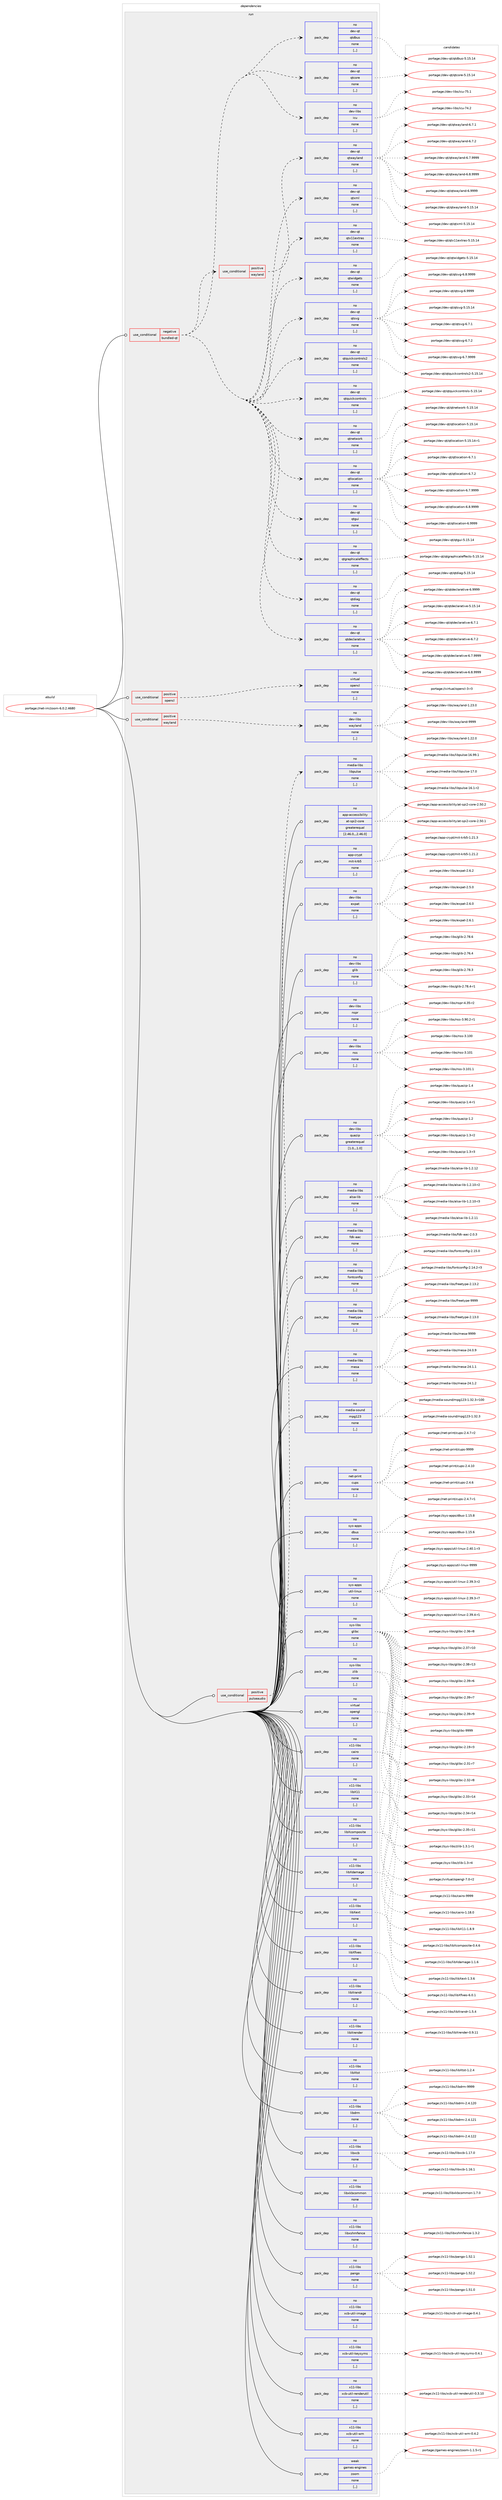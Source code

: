 digraph prolog {

# *************
# Graph options
# *************

newrank=true;
concentrate=true;
compound=true;
graph [rankdir=LR,fontname=Helvetica,fontsize=10,ranksep=1.5];#, ranksep=2.5, nodesep=0.2];
edge  [arrowhead=vee];
node  [fontname=Helvetica,fontsize=10];

# **********
# The ebuild
# **********

subgraph cluster_leftcol {
color=gray;
rank=same;
label=<<i>ebuild</i>>;
id [label="portage://net-im/zoom-6.0.2.4680", color=red, width=4, href="../net-im/zoom-6.0.2.4680.svg"];
}

# ****************
# The dependencies
# ****************

subgraph cluster_midcol {
color=gray;
label=<<i>dependencies</i>>;
subgraph cluster_compile {
fillcolor="#eeeeee";
style=filled;
label=<<i>compile</i>>;
}
subgraph cluster_compileandrun {
fillcolor="#eeeeee";
style=filled;
label=<<i>compile and run</i>>;
}
subgraph cluster_run {
fillcolor="#eeeeee";
style=filled;
label=<<i>run</i>>;
subgraph cond89839 {
dependency346296 [label=<<TABLE BORDER="0" CELLBORDER="1" CELLSPACING="0" CELLPADDING="4"><TR><TD ROWSPAN="3" CELLPADDING="10">use_conditional</TD></TR><TR><TD>negative</TD></TR><TR><TD>bundled-qt</TD></TR></TABLE>>, shape=none, color=red];
subgraph pack253896 {
dependency346297 [label=<<TABLE BORDER="0" CELLBORDER="1" CELLSPACING="0" CELLPADDING="4" WIDTH="220"><TR><TD ROWSPAN="6" CELLPADDING="30">pack_dep</TD></TR><TR><TD WIDTH="110">no</TD></TR><TR><TD>dev-libs</TD></TR><TR><TD>icu</TD></TR><TR><TD>none</TD></TR><TR><TD>[,,]</TD></TR></TABLE>>, shape=none, color=blue];
}
dependency346296:e -> dependency346297:w [weight=20,style="dashed",arrowhead="vee"];
subgraph pack253897 {
dependency346298 [label=<<TABLE BORDER="0" CELLBORDER="1" CELLSPACING="0" CELLPADDING="4" WIDTH="220"><TR><TD ROWSPAN="6" CELLPADDING="30">pack_dep</TD></TR><TR><TD WIDTH="110">no</TD></TR><TR><TD>dev-qt</TD></TR><TR><TD>qtcore</TD></TR><TR><TD>none</TD></TR><TR><TD>[,,]</TD></TR></TABLE>>, shape=none, color=blue];
}
dependency346296:e -> dependency346298:w [weight=20,style="dashed",arrowhead="vee"];
subgraph pack253898 {
dependency346299 [label=<<TABLE BORDER="0" CELLBORDER="1" CELLSPACING="0" CELLPADDING="4" WIDTH="220"><TR><TD ROWSPAN="6" CELLPADDING="30">pack_dep</TD></TR><TR><TD WIDTH="110">no</TD></TR><TR><TD>dev-qt</TD></TR><TR><TD>qtdbus</TD></TR><TR><TD>none</TD></TR><TR><TD>[,,]</TD></TR></TABLE>>, shape=none, color=blue];
}
dependency346296:e -> dependency346299:w [weight=20,style="dashed",arrowhead="vee"];
subgraph pack253899 {
dependency346300 [label=<<TABLE BORDER="0" CELLBORDER="1" CELLSPACING="0" CELLPADDING="4" WIDTH="220"><TR><TD ROWSPAN="6" CELLPADDING="30">pack_dep</TD></TR><TR><TD WIDTH="110">no</TD></TR><TR><TD>dev-qt</TD></TR><TR><TD>qtdeclarative</TD></TR><TR><TD>none</TD></TR><TR><TD>[,,]</TD></TR></TABLE>>, shape=none, color=blue];
}
dependency346296:e -> dependency346300:w [weight=20,style="dashed",arrowhead="vee"];
subgraph pack253900 {
dependency346301 [label=<<TABLE BORDER="0" CELLBORDER="1" CELLSPACING="0" CELLPADDING="4" WIDTH="220"><TR><TD ROWSPAN="6" CELLPADDING="30">pack_dep</TD></TR><TR><TD WIDTH="110">no</TD></TR><TR><TD>dev-qt</TD></TR><TR><TD>qtdiag</TD></TR><TR><TD>none</TD></TR><TR><TD>[,,]</TD></TR></TABLE>>, shape=none, color=blue];
}
dependency346296:e -> dependency346301:w [weight=20,style="dashed",arrowhead="vee"];
subgraph pack253901 {
dependency346302 [label=<<TABLE BORDER="0" CELLBORDER="1" CELLSPACING="0" CELLPADDING="4" WIDTH="220"><TR><TD ROWSPAN="6" CELLPADDING="30">pack_dep</TD></TR><TR><TD WIDTH="110">no</TD></TR><TR><TD>dev-qt</TD></TR><TR><TD>qtgraphicaleffects</TD></TR><TR><TD>none</TD></TR><TR><TD>[,,]</TD></TR></TABLE>>, shape=none, color=blue];
}
dependency346296:e -> dependency346302:w [weight=20,style="dashed",arrowhead="vee"];
subgraph pack253902 {
dependency346303 [label=<<TABLE BORDER="0" CELLBORDER="1" CELLSPACING="0" CELLPADDING="4" WIDTH="220"><TR><TD ROWSPAN="6" CELLPADDING="30">pack_dep</TD></TR><TR><TD WIDTH="110">no</TD></TR><TR><TD>dev-qt</TD></TR><TR><TD>qtgui</TD></TR><TR><TD>none</TD></TR><TR><TD>[,,]</TD></TR></TABLE>>, shape=none, color=blue];
}
dependency346296:e -> dependency346303:w [weight=20,style="dashed",arrowhead="vee"];
subgraph pack253903 {
dependency346304 [label=<<TABLE BORDER="0" CELLBORDER="1" CELLSPACING="0" CELLPADDING="4" WIDTH="220"><TR><TD ROWSPAN="6" CELLPADDING="30">pack_dep</TD></TR><TR><TD WIDTH="110">no</TD></TR><TR><TD>dev-qt</TD></TR><TR><TD>qtlocation</TD></TR><TR><TD>none</TD></TR><TR><TD>[,,]</TD></TR></TABLE>>, shape=none, color=blue];
}
dependency346296:e -> dependency346304:w [weight=20,style="dashed",arrowhead="vee"];
subgraph pack253904 {
dependency346305 [label=<<TABLE BORDER="0" CELLBORDER="1" CELLSPACING="0" CELLPADDING="4" WIDTH="220"><TR><TD ROWSPAN="6" CELLPADDING="30">pack_dep</TD></TR><TR><TD WIDTH="110">no</TD></TR><TR><TD>dev-qt</TD></TR><TR><TD>qtnetwork</TD></TR><TR><TD>none</TD></TR><TR><TD>[,,]</TD></TR></TABLE>>, shape=none, color=blue];
}
dependency346296:e -> dependency346305:w [weight=20,style="dashed",arrowhead="vee"];
subgraph pack253905 {
dependency346306 [label=<<TABLE BORDER="0" CELLBORDER="1" CELLSPACING="0" CELLPADDING="4" WIDTH="220"><TR><TD ROWSPAN="6" CELLPADDING="30">pack_dep</TD></TR><TR><TD WIDTH="110">no</TD></TR><TR><TD>dev-qt</TD></TR><TR><TD>qtquickcontrols</TD></TR><TR><TD>none</TD></TR><TR><TD>[,,]</TD></TR></TABLE>>, shape=none, color=blue];
}
dependency346296:e -> dependency346306:w [weight=20,style="dashed",arrowhead="vee"];
subgraph pack253906 {
dependency346307 [label=<<TABLE BORDER="0" CELLBORDER="1" CELLSPACING="0" CELLPADDING="4" WIDTH="220"><TR><TD ROWSPAN="6" CELLPADDING="30">pack_dep</TD></TR><TR><TD WIDTH="110">no</TD></TR><TR><TD>dev-qt</TD></TR><TR><TD>qtquickcontrols2</TD></TR><TR><TD>none</TD></TR><TR><TD>[,,]</TD></TR></TABLE>>, shape=none, color=blue];
}
dependency346296:e -> dependency346307:w [weight=20,style="dashed",arrowhead="vee"];
subgraph pack253907 {
dependency346308 [label=<<TABLE BORDER="0" CELLBORDER="1" CELLSPACING="0" CELLPADDING="4" WIDTH="220"><TR><TD ROWSPAN="6" CELLPADDING="30">pack_dep</TD></TR><TR><TD WIDTH="110">no</TD></TR><TR><TD>dev-qt</TD></TR><TR><TD>qtsvg</TD></TR><TR><TD>none</TD></TR><TR><TD>[,,]</TD></TR></TABLE>>, shape=none, color=blue];
}
dependency346296:e -> dependency346308:w [weight=20,style="dashed",arrowhead="vee"];
subgraph pack253908 {
dependency346309 [label=<<TABLE BORDER="0" CELLBORDER="1" CELLSPACING="0" CELLPADDING="4" WIDTH="220"><TR><TD ROWSPAN="6" CELLPADDING="30">pack_dep</TD></TR><TR><TD WIDTH="110">no</TD></TR><TR><TD>dev-qt</TD></TR><TR><TD>qtwidgets</TD></TR><TR><TD>none</TD></TR><TR><TD>[,,]</TD></TR></TABLE>>, shape=none, color=blue];
}
dependency346296:e -> dependency346309:w [weight=20,style="dashed",arrowhead="vee"];
subgraph pack253909 {
dependency346310 [label=<<TABLE BORDER="0" CELLBORDER="1" CELLSPACING="0" CELLPADDING="4" WIDTH="220"><TR><TD ROWSPAN="6" CELLPADDING="30">pack_dep</TD></TR><TR><TD WIDTH="110">no</TD></TR><TR><TD>dev-qt</TD></TR><TR><TD>qtx11extras</TD></TR><TR><TD>none</TD></TR><TR><TD>[,,]</TD></TR></TABLE>>, shape=none, color=blue];
}
dependency346296:e -> dependency346310:w [weight=20,style="dashed",arrowhead="vee"];
subgraph pack253910 {
dependency346311 [label=<<TABLE BORDER="0" CELLBORDER="1" CELLSPACING="0" CELLPADDING="4" WIDTH="220"><TR><TD ROWSPAN="6" CELLPADDING="30">pack_dep</TD></TR><TR><TD WIDTH="110">no</TD></TR><TR><TD>dev-qt</TD></TR><TR><TD>qtxml</TD></TR><TR><TD>none</TD></TR><TR><TD>[,,]</TD></TR></TABLE>>, shape=none, color=blue];
}
dependency346296:e -> dependency346311:w [weight=20,style="dashed",arrowhead="vee"];
subgraph cond89840 {
dependency346312 [label=<<TABLE BORDER="0" CELLBORDER="1" CELLSPACING="0" CELLPADDING="4"><TR><TD ROWSPAN="3" CELLPADDING="10">use_conditional</TD></TR><TR><TD>positive</TD></TR><TR><TD>wayland</TD></TR></TABLE>>, shape=none, color=red];
subgraph pack253911 {
dependency346313 [label=<<TABLE BORDER="0" CELLBORDER="1" CELLSPACING="0" CELLPADDING="4" WIDTH="220"><TR><TD ROWSPAN="6" CELLPADDING="30">pack_dep</TD></TR><TR><TD WIDTH="110">no</TD></TR><TR><TD>dev-qt</TD></TR><TR><TD>qtwayland</TD></TR><TR><TD>none</TD></TR><TR><TD>[,,]</TD></TR></TABLE>>, shape=none, color=blue];
}
dependency346312:e -> dependency346313:w [weight=20,style="dashed",arrowhead="vee"];
}
dependency346296:e -> dependency346312:w [weight=20,style="dashed",arrowhead="vee"];
}
id:e -> dependency346296:w [weight=20,style="solid",arrowhead="odot"];
subgraph cond89841 {
dependency346314 [label=<<TABLE BORDER="0" CELLBORDER="1" CELLSPACING="0" CELLPADDING="4"><TR><TD ROWSPAN="3" CELLPADDING="10">use_conditional</TD></TR><TR><TD>positive</TD></TR><TR><TD>opencl</TD></TR></TABLE>>, shape=none, color=red];
subgraph pack253912 {
dependency346315 [label=<<TABLE BORDER="0" CELLBORDER="1" CELLSPACING="0" CELLPADDING="4" WIDTH="220"><TR><TD ROWSPAN="6" CELLPADDING="30">pack_dep</TD></TR><TR><TD WIDTH="110">no</TD></TR><TR><TD>virtual</TD></TR><TR><TD>opencl</TD></TR><TR><TD>none</TD></TR><TR><TD>[,,]</TD></TR></TABLE>>, shape=none, color=blue];
}
dependency346314:e -> dependency346315:w [weight=20,style="dashed",arrowhead="vee"];
}
id:e -> dependency346314:w [weight=20,style="solid",arrowhead="odot"];
subgraph cond89842 {
dependency346316 [label=<<TABLE BORDER="0" CELLBORDER="1" CELLSPACING="0" CELLPADDING="4"><TR><TD ROWSPAN="3" CELLPADDING="10">use_conditional</TD></TR><TR><TD>positive</TD></TR><TR><TD>pulseaudio</TD></TR></TABLE>>, shape=none, color=red];
subgraph pack253913 {
dependency346317 [label=<<TABLE BORDER="0" CELLBORDER="1" CELLSPACING="0" CELLPADDING="4" WIDTH="220"><TR><TD ROWSPAN="6" CELLPADDING="30">pack_dep</TD></TR><TR><TD WIDTH="110">no</TD></TR><TR><TD>media-libs</TD></TR><TR><TD>libpulse</TD></TR><TR><TD>none</TD></TR><TR><TD>[,,]</TD></TR></TABLE>>, shape=none, color=blue];
}
dependency346316:e -> dependency346317:w [weight=20,style="dashed",arrowhead="vee"];
}
id:e -> dependency346316:w [weight=20,style="solid",arrowhead="odot"];
subgraph cond89843 {
dependency346318 [label=<<TABLE BORDER="0" CELLBORDER="1" CELLSPACING="0" CELLPADDING="4"><TR><TD ROWSPAN="3" CELLPADDING="10">use_conditional</TD></TR><TR><TD>positive</TD></TR><TR><TD>wayland</TD></TR></TABLE>>, shape=none, color=red];
subgraph pack253914 {
dependency346319 [label=<<TABLE BORDER="0" CELLBORDER="1" CELLSPACING="0" CELLPADDING="4" WIDTH="220"><TR><TD ROWSPAN="6" CELLPADDING="30">pack_dep</TD></TR><TR><TD WIDTH="110">no</TD></TR><TR><TD>dev-libs</TD></TR><TR><TD>wayland</TD></TR><TR><TD>none</TD></TR><TR><TD>[,,]</TD></TR></TABLE>>, shape=none, color=blue];
}
dependency346318:e -> dependency346319:w [weight=20,style="dashed",arrowhead="vee"];
}
id:e -> dependency346318:w [weight=20,style="solid",arrowhead="odot"];
subgraph pack253915 {
dependency346320 [label=<<TABLE BORDER="0" CELLBORDER="1" CELLSPACING="0" CELLPADDING="4" WIDTH="220"><TR><TD ROWSPAN="6" CELLPADDING="30">pack_dep</TD></TR><TR><TD WIDTH="110">no</TD></TR><TR><TD>app-accessibility</TD></TR><TR><TD>at-spi2-core</TD></TR><TR><TD>greaterequal</TD></TR><TR><TD>[2.46.0,,,2.46.0]</TD></TR></TABLE>>, shape=none, color=blue];
}
id:e -> dependency346320:w [weight=20,style="solid",arrowhead="odot"];
subgraph pack253916 {
dependency346321 [label=<<TABLE BORDER="0" CELLBORDER="1" CELLSPACING="0" CELLPADDING="4" WIDTH="220"><TR><TD ROWSPAN="6" CELLPADDING="30">pack_dep</TD></TR><TR><TD WIDTH="110">no</TD></TR><TR><TD>app-crypt</TD></TR><TR><TD>mit-krb5</TD></TR><TR><TD>none</TD></TR><TR><TD>[,,]</TD></TR></TABLE>>, shape=none, color=blue];
}
id:e -> dependency346321:w [weight=20,style="solid",arrowhead="odot"];
subgraph pack253917 {
dependency346322 [label=<<TABLE BORDER="0" CELLBORDER="1" CELLSPACING="0" CELLPADDING="4" WIDTH="220"><TR><TD ROWSPAN="6" CELLPADDING="30">pack_dep</TD></TR><TR><TD WIDTH="110">no</TD></TR><TR><TD>dev-libs</TD></TR><TR><TD>expat</TD></TR><TR><TD>none</TD></TR><TR><TD>[,,]</TD></TR></TABLE>>, shape=none, color=blue];
}
id:e -> dependency346322:w [weight=20,style="solid",arrowhead="odot"];
subgraph pack253918 {
dependency346323 [label=<<TABLE BORDER="0" CELLBORDER="1" CELLSPACING="0" CELLPADDING="4" WIDTH="220"><TR><TD ROWSPAN="6" CELLPADDING="30">pack_dep</TD></TR><TR><TD WIDTH="110">no</TD></TR><TR><TD>dev-libs</TD></TR><TR><TD>glib</TD></TR><TR><TD>none</TD></TR><TR><TD>[,,]</TD></TR></TABLE>>, shape=none, color=blue];
}
id:e -> dependency346323:w [weight=20,style="solid",arrowhead="odot"];
subgraph pack253919 {
dependency346324 [label=<<TABLE BORDER="0" CELLBORDER="1" CELLSPACING="0" CELLPADDING="4" WIDTH="220"><TR><TD ROWSPAN="6" CELLPADDING="30">pack_dep</TD></TR><TR><TD WIDTH="110">no</TD></TR><TR><TD>dev-libs</TD></TR><TR><TD>nspr</TD></TR><TR><TD>none</TD></TR><TR><TD>[,,]</TD></TR></TABLE>>, shape=none, color=blue];
}
id:e -> dependency346324:w [weight=20,style="solid",arrowhead="odot"];
subgraph pack253920 {
dependency346325 [label=<<TABLE BORDER="0" CELLBORDER="1" CELLSPACING="0" CELLPADDING="4" WIDTH="220"><TR><TD ROWSPAN="6" CELLPADDING="30">pack_dep</TD></TR><TR><TD WIDTH="110">no</TD></TR><TR><TD>dev-libs</TD></TR><TR><TD>nss</TD></TR><TR><TD>none</TD></TR><TR><TD>[,,]</TD></TR></TABLE>>, shape=none, color=blue];
}
id:e -> dependency346325:w [weight=20,style="solid",arrowhead="odot"];
subgraph pack253921 {
dependency346326 [label=<<TABLE BORDER="0" CELLBORDER="1" CELLSPACING="0" CELLPADDING="4" WIDTH="220"><TR><TD ROWSPAN="6" CELLPADDING="30">pack_dep</TD></TR><TR><TD WIDTH="110">no</TD></TR><TR><TD>dev-libs</TD></TR><TR><TD>quazip</TD></TR><TR><TD>greaterequal</TD></TR><TR><TD>[1.0,,,1.0]</TD></TR></TABLE>>, shape=none, color=blue];
}
id:e -> dependency346326:w [weight=20,style="solid",arrowhead="odot"];
subgraph pack253922 {
dependency346327 [label=<<TABLE BORDER="0" CELLBORDER="1" CELLSPACING="0" CELLPADDING="4" WIDTH="220"><TR><TD ROWSPAN="6" CELLPADDING="30">pack_dep</TD></TR><TR><TD WIDTH="110">no</TD></TR><TR><TD>media-libs</TD></TR><TR><TD>alsa-lib</TD></TR><TR><TD>none</TD></TR><TR><TD>[,,]</TD></TR></TABLE>>, shape=none, color=blue];
}
id:e -> dependency346327:w [weight=20,style="solid",arrowhead="odot"];
subgraph pack253923 {
dependency346328 [label=<<TABLE BORDER="0" CELLBORDER="1" CELLSPACING="0" CELLPADDING="4" WIDTH="220"><TR><TD ROWSPAN="6" CELLPADDING="30">pack_dep</TD></TR><TR><TD WIDTH="110">no</TD></TR><TR><TD>media-libs</TD></TR><TR><TD>fdk-aac</TD></TR><TR><TD>none</TD></TR><TR><TD>[,,]</TD></TR></TABLE>>, shape=none, color=blue];
}
id:e -> dependency346328:w [weight=20,style="solid",arrowhead="odot"];
subgraph pack253924 {
dependency346329 [label=<<TABLE BORDER="0" CELLBORDER="1" CELLSPACING="0" CELLPADDING="4" WIDTH="220"><TR><TD ROWSPAN="6" CELLPADDING="30">pack_dep</TD></TR><TR><TD WIDTH="110">no</TD></TR><TR><TD>media-libs</TD></TR><TR><TD>fontconfig</TD></TR><TR><TD>none</TD></TR><TR><TD>[,,]</TD></TR></TABLE>>, shape=none, color=blue];
}
id:e -> dependency346329:w [weight=20,style="solid",arrowhead="odot"];
subgraph pack253925 {
dependency346330 [label=<<TABLE BORDER="0" CELLBORDER="1" CELLSPACING="0" CELLPADDING="4" WIDTH="220"><TR><TD ROWSPAN="6" CELLPADDING="30">pack_dep</TD></TR><TR><TD WIDTH="110">no</TD></TR><TR><TD>media-libs</TD></TR><TR><TD>freetype</TD></TR><TR><TD>none</TD></TR><TR><TD>[,,]</TD></TR></TABLE>>, shape=none, color=blue];
}
id:e -> dependency346330:w [weight=20,style="solid",arrowhead="odot"];
subgraph pack253926 {
dependency346331 [label=<<TABLE BORDER="0" CELLBORDER="1" CELLSPACING="0" CELLPADDING="4" WIDTH="220"><TR><TD ROWSPAN="6" CELLPADDING="30">pack_dep</TD></TR><TR><TD WIDTH="110">no</TD></TR><TR><TD>media-libs</TD></TR><TR><TD>mesa</TD></TR><TR><TD>none</TD></TR><TR><TD>[,,]</TD></TR></TABLE>>, shape=none, color=blue];
}
id:e -> dependency346331:w [weight=20,style="solid",arrowhead="odot"];
subgraph pack253927 {
dependency346332 [label=<<TABLE BORDER="0" CELLBORDER="1" CELLSPACING="0" CELLPADDING="4" WIDTH="220"><TR><TD ROWSPAN="6" CELLPADDING="30">pack_dep</TD></TR><TR><TD WIDTH="110">no</TD></TR><TR><TD>media-sound</TD></TR><TR><TD>mpg123</TD></TR><TR><TD>none</TD></TR><TR><TD>[,,]</TD></TR></TABLE>>, shape=none, color=blue];
}
id:e -> dependency346332:w [weight=20,style="solid",arrowhead="odot"];
subgraph pack253928 {
dependency346333 [label=<<TABLE BORDER="0" CELLBORDER="1" CELLSPACING="0" CELLPADDING="4" WIDTH="220"><TR><TD ROWSPAN="6" CELLPADDING="30">pack_dep</TD></TR><TR><TD WIDTH="110">no</TD></TR><TR><TD>net-print</TD></TR><TR><TD>cups</TD></TR><TR><TD>none</TD></TR><TR><TD>[,,]</TD></TR></TABLE>>, shape=none, color=blue];
}
id:e -> dependency346333:w [weight=20,style="solid",arrowhead="odot"];
subgraph pack253929 {
dependency346334 [label=<<TABLE BORDER="0" CELLBORDER="1" CELLSPACING="0" CELLPADDING="4" WIDTH="220"><TR><TD ROWSPAN="6" CELLPADDING="30">pack_dep</TD></TR><TR><TD WIDTH="110">no</TD></TR><TR><TD>sys-apps</TD></TR><TR><TD>dbus</TD></TR><TR><TD>none</TD></TR><TR><TD>[,,]</TD></TR></TABLE>>, shape=none, color=blue];
}
id:e -> dependency346334:w [weight=20,style="solid",arrowhead="odot"];
subgraph pack253930 {
dependency346335 [label=<<TABLE BORDER="0" CELLBORDER="1" CELLSPACING="0" CELLPADDING="4" WIDTH="220"><TR><TD ROWSPAN="6" CELLPADDING="30">pack_dep</TD></TR><TR><TD WIDTH="110">no</TD></TR><TR><TD>sys-apps</TD></TR><TR><TD>util-linux</TD></TR><TR><TD>none</TD></TR><TR><TD>[,,]</TD></TR></TABLE>>, shape=none, color=blue];
}
id:e -> dependency346335:w [weight=20,style="solid",arrowhead="odot"];
subgraph pack253931 {
dependency346336 [label=<<TABLE BORDER="0" CELLBORDER="1" CELLSPACING="0" CELLPADDING="4" WIDTH="220"><TR><TD ROWSPAN="6" CELLPADDING="30">pack_dep</TD></TR><TR><TD WIDTH="110">no</TD></TR><TR><TD>sys-libs</TD></TR><TR><TD>glibc</TD></TR><TR><TD>none</TD></TR><TR><TD>[,,]</TD></TR></TABLE>>, shape=none, color=blue];
}
id:e -> dependency346336:w [weight=20,style="solid",arrowhead="odot"];
subgraph pack253932 {
dependency346337 [label=<<TABLE BORDER="0" CELLBORDER="1" CELLSPACING="0" CELLPADDING="4" WIDTH="220"><TR><TD ROWSPAN="6" CELLPADDING="30">pack_dep</TD></TR><TR><TD WIDTH="110">no</TD></TR><TR><TD>sys-libs</TD></TR><TR><TD>zlib</TD></TR><TR><TD>none</TD></TR><TR><TD>[,,]</TD></TR></TABLE>>, shape=none, color=blue];
}
id:e -> dependency346337:w [weight=20,style="solid",arrowhead="odot"];
subgraph pack253933 {
dependency346338 [label=<<TABLE BORDER="0" CELLBORDER="1" CELLSPACING="0" CELLPADDING="4" WIDTH="220"><TR><TD ROWSPAN="6" CELLPADDING="30">pack_dep</TD></TR><TR><TD WIDTH="110">no</TD></TR><TR><TD>virtual</TD></TR><TR><TD>opengl</TD></TR><TR><TD>none</TD></TR><TR><TD>[,,]</TD></TR></TABLE>>, shape=none, color=blue];
}
id:e -> dependency346338:w [weight=20,style="solid",arrowhead="odot"];
subgraph pack253934 {
dependency346339 [label=<<TABLE BORDER="0" CELLBORDER="1" CELLSPACING="0" CELLPADDING="4" WIDTH="220"><TR><TD ROWSPAN="6" CELLPADDING="30">pack_dep</TD></TR><TR><TD WIDTH="110">no</TD></TR><TR><TD>x11-libs</TD></TR><TR><TD>cairo</TD></TR><TR><TD>none</TD></TR><TR><TD>[,,]</TD></TR></TABLE>>, shape=none, color=blue];
}
id:e -> dependency346339:w [weight=20,style="solid",arrowhead="odot"];
subgraph pack253935 {
dependency346340 [label=<<TABLE BORDER="0" CELLBORDER="1" CELLSPACING="0" CELLPADDING="4" WIDTH="220"><TR><TD ROWSPAN="6" CELLPADDING="30">pack_dep</TD></TR><TR><TD WIDTH="110">no</TD></TR><TR><TD>x11-libs</TD></TR><TR><TD>libX11</TD></TR><TR><TD>none</TD></TR><TR><TD>[,,]</TD></TR></TABLE>>, shape=none, color=blue];
}
id:e -> dependency346340:w [weight=20,style="solid",arrowhead="odot"];
subgraph pack253936 {
dependency346341 [label=<<TABLE BORDER="0" CELLBORDER="1" CELLSPACING="0" CELLPADDING="4" WIDTH="220"><TR><TD ROWSPAN="6" CELLPADDING="30">pack_dep</TD></TR><TR><TD WIDTH="110">no</TD></TR><TR><TD>x11-libs</TD></TR><TR><TD>libXcomposite</TD></TR><TR><TD>none</TD></TR><TR><TD>[,,]</TD></TR></TABLE>>, shape=none, color=blue];
}
id:e -> dependency346341:w [weight=20,style="solid",arrowhead="odot"];
subgraph pack253937 {
dependency346342 [label=<<TABLE BORDER="0" CELLBORDER="1" CELLSPACING="0" CELLPADDING="4" WIDTH="220"><TR><TD ROWSPAN="6" CELLPADDING="30">pack_dep</TD></TR><TR><TD WIDTH="110">no</TD></TR><TR><TD>x11-libs</TD></TR><TR><TD>libXdamage</TD></TR><TR><TD>none</TD></TR><TR><TD>[,,]</TD></TR></TABLE>>, shape=none, color=blue];
}
id:e -> dependency346342:w [weight=20,style="solid",arrowhead="odot"];
subgraph pack253938 {
dependency346343 [label=<<TABLE BORDER="0" CELLBORDER="1" CELLSPACING="0" CELLPADDING="4" WIDTH="220"><TR><TD ROWSPAN="6" CELLPADDING="30">pack_dep</TD></TR><TR><TD WIDTH="110">no</TD></TR><TR><TD>x11-libs</TD></TR><TR><TD>libXext</TD></TR><TR><TD>none</TD></TR><TR><TD>[,,]</TD></TR></TABLE>>, shape=none, color=blue];
}
id:e -> dependency346343:w [weight=20,style="solid",arrowhead="odot"];
subgraph pack253939 {
dependency346344 [label=<<TABLE BORDER="0" CELLBORDER="1" CELLSPACING="0" CELLPADDING="4" WIDTH="220"><TR><TD ROWSPAN="6" CELLPADDING="30">pack_dep</TD></TR><TR><TD WIDTH="110">no</TD></TR><TR><TD>x11-libs</TD></TR><TR><TD>libXfixes</TD></TR><TR><TD>none</TD></TR><TR><TD>[,,]</TD></TR></TABLE>>, shape=none, color=blue];
}
id:e -> dependency346344:w [weight=20,style="solid",arrowhead="odot"];
subgraph pack253940 {
dependency346345 [label=<<TABLE BORDER="0" CELLBORDER="1" CELLSPACING="0" CELLPADDING="4" WIDTH="220"><TR><TD ROWSPAN="6" CELLPADDING="30">pack_dep</TD></TR><TR><TD WIDTH="110">no</TD></TR><TR><TD>x11-libs</TD></TR><TR><TD>libXrandr</TD></TR><TR><TD>none</TD></TR><TR><TD>[,,]</TD></TR></TABLE>>, shape=none, color=blue];
}
id:e -> dependency346345:w [weight=20,style="solid",arrowhead="odot"];
subgraph pack253941 {
dependency346346 [label=<<TABLE BORDER="0" CELLBORDER="1" CELLSPACING="0" CELLPADDING="4" WIDTH="220"><TR><TD ROWSPAN="6" CELLPADDING="30">pack_dep</TD></TR><TR><TD WIDTH="110">no</TD></TR><TR><TD>x11-libs</TD></TR><TR><TD>libXrender</TD></TR><TR><TD>none</TD></TR><TR><TD>[,,]</TD></TR></TABLE>>, shape=none, color=blue];
}
id:e -> dependency346346:w [weight=20,style="solid",arrowhead="odot"];
subgraph pack253942 {
dependency346347 [label=<<TABLE BORDER="0" CELLBORDER="1" CELLSPACING="0" CELLPADDING="4" WIDTH="220"><TR><TD ROWSPAN="6" CELLPADDING="30">pack_dep</TD></TR><TR><TD WIDTH="110">no</TD></TR><TR><TD>x11-libs</TD></TR><TR><TD>libXtst</TD></TR><TR><TD>none</TD></TR><TR><TD>[,,]</TD></TR></TABLE>>, shape=none, color=blue];
}
id:e -> dependency346347:w [weight=20,style="solid",arrowhead="odot"];
subgraph pack253943 {
dependency346348 [label=<<TABLE BORDER="0" CELLBORDER="1" CELLSPACING="0" CELLPADDING="4" WIDTH="220"><TR><TD ROWSPAN="6" CELLPADDING="30">pack_dep</TD></TR><TR><TD WIDTH="110">no</TD></TR><TR><TD>x11-libs</TD></TR><TR><TD>libdrm</TD></TR><TR><TD>none</TD></TR><TR><TD>[,,]</TD></TR></TABLE>>, shape=none, color=blue];
}
id:e -> dependency346348:w [weight=20,style="solid",arrowhead="odot"];
subgraph pack253944 {
dependency346349 [label=<<TABLE BORDER="0" CELLBORDER="1" CELLSPACING="0" CELLPADDING="4" WIDTH="220"><TR><TD ROWSPAN="6" CELLPADDING="30">pack_dep</TD></TR><TR><TD WIDTH="110">no</TD></TR><TR><TD>x11-libs</TD></TR><TR><TD>libxcb</TD></TR><TR><TD>none</TD></TR><TR><TD>[,,]</TD></TR></TABLE>>, shape=none, color=blue];
}
id:e -> dependency346349:w [weight=20,style="solid",arrowhead="odot"];
subgraph pack253945 {
dependency346350 [label=<<TABLE BORDER="0" CELLBORDER="1" CELLSPACING="0" CELLPADDING="4" WIDTH="220"><TR><TD ROWSPAN="6" CELLPADDING="30">pack_dep</TD></TR><TR><TD WIDTH="110">no</TD></TR><TR><TD>x11-libs</TD></TR><TR><TD>libxkbcommon</TD></TR><TR><TD>none</TD></TR><TR><TD>[,,]</TD></TR></TABLE>>, shape=none, color=blue];
}
id:e -> dependency346350:w [weight=20,style="solid",arrowhead="odot"];
subgraph pack253946 {
dependency346351 [label=<<TABLE BORDER="0" CELLBORDER="1" CELLSPACING="0" CELLPADDING="4" WIDTH="220"><TR><TD ROWSPAN="6" CELLPADDING="30">pack_dep</TD></TR><TR><TD WIDTH="110">no</TD></TR><TR><TD>x11-libs</TD></TR><TR><TD>libxshmfence</TD></TR><TR><TD>none</TD></TR><TR><TD>[,,]</TD></TR></TABLE>>, shape=none, color=blue];
}
id:e -> dependency346351:w [weight=20,style="solid",arrowhead="odot"];
subgraph pack253947 {
dependency346352 [label=<<TABLE BORDER="0" CELLBORDER="1" CELLSPACING="0" CELLPADDING="4" WIDTH="220"><TR><TD ROWSPAN="6" CELLPADDING="30">pack_dep</TD></TR><TR><TD WIDTH="110">no</TD></TR><TR><TD>x11-libs</TD></TR><TR><TD>pango</TD></TR><TR><TD>none</TD></TR><TR><TD>[,,]</TD></TR></TABLE>>, shape=none, color=blue];
}
id:e -> dependency346352:w [weight=20,style="solid",arrowhead="odot"];
subgraph pack253948 {
dependency346353 [label=<<TABLE BORDER="0" CELLBORDER="1" CELLSPACING="0" CELLPADDING="4" WIDTH="220"><TR><TD ROWSPAN="6" CELLPADDING="30">pack_dep</TD></TR><TR><TD WIDTH="110">no</TD></TR><TR><TD>x11-libs</TD></TR><TR><TD>xcb-util-image</TD></TR><TR><TD>none</TD></TR><TR><TD>[,,]</TD></TR></TABLE>>, shape=none, color=blue];
}
id:e -> dependency346353:w [weight=20,style="solid",arrowhead="odot"];
subgraph pack253949 {
dependency346354 [label=<<TABLE BORDER="0" CELLBORDER="1" CELLSPACING="0" CELLPADDING="4" WIDTH="220"><TR><TD ROWSPAN="6" CELLPADDING="30">pack_dep</TD></TR><TR><TD WIDTH="110">no</TD></TR><TR><TD>x11-libs</TD></TR><TR><TD>xcb-util-keysyms</TD></TR><TR><TD>none</TD></TR><TR><TD>[,,]</TD></TR></TABLE>>, shape=none, color=blue];
}
id:e -> dependency346354:w [weight=20,style="solid",arrowhead="odot"];
subgraph pack253950 {
dependency346355 [label=<<TABLE BORDER="0" CELLBORDER="1" CELLSPACING="0" CELLPADDING="4" WIDTH="220"><TR><TD ROWSPAN="6" CELLPADDING="30">pack_dep</TD></TR><TR><TD WIDTH="110">no</TD></TR><TR><TD>x11-libs</TD></TR><TR><TD>xcb-util-renderutil</TD></TR><TR><TD>none</TD></TR><TR><TD>[,,]</TD></TR></TABLE>>, shape=none, color=blue];
}
id:e -> dependency346355:w [weight=20,style="solid",arrowhead="odot"];
subgraph pack253951 {
dependency346356 [label=<<TABLE BORDER="0" CELLBORDER="1" CELLSPACING="0" CELLPADDING="4" WIDTH="220"><TR><TD ROWSPAN="6" CELLPADDING="30">pack_dep</TD></TR><TR><TD WIDTH="110">no</TD></TR><TR><TD>x11-libs</TD></TR><TR><TD>xcb-util-wm</TD></TR><TR><TD>none</TD></TR><TR><TD>[,,]</TD></TR></TABLE>>, shape=none, color=blue];
}
id:e -> dependency346356:w [weight=20,style="solid",arrowhead="odot"];
subgraph pack253952 {
dependency346357 [label=<<TABLE BORDER="0" CELLBORDER="1" CELLSPACING="0" CELLPADDING="4" WIDTH="220"><TR><TD ROWSPAN="6" CELLPADDING="30">pack_dep</TD></TR><TR><TD WIDTH="110">weak</TD></TR><TR><TD>games-engines</TD></TR><TR><TD>zoom</TD></TR><TR><TD>none</TD></TR><TR><TD>[,,]</TD></TR></TABLE>>, shape=none, color=blue];
}
id:e -> dependency346357:w [weight=20,style="solid",arrowhead="odot"];
}
}

# **************
# The candidates
# **************

subgraph cluster_choices {
rank=same;
color=gray;
label=<<i>candidates</i>>;

subgraph choice253896 {
color=black;
nodesep=1;
choice100101118451081059811547105991174555524650 [label="portage://dev-libs/icu-74.2", color=red, width=4,href="../dev-libs/icu-74.2.svg"];
choice100101118451081059811547105991174555534649 [label="portage://dev-libs/icu-75.1", color=red, width=4,href="../dev-libs/icu-75.1.svg"];
dependency346297:e -> choice100101118451081059811547105991174555524650:w [style=dotted,weight="100"];
dependency346297:e -> choice100101118451081059811547105991174555534649:w [style=dotted,weight="100"];
}
subgraph choice253897 {
color=black;
nodesep=1;
choice1001011184511311647113116991111141014553464953464952 [label="portage://dev-qt/qtcore-5.15.14", color=red, width=4,href="../dev-qt/qtcore-5.15.14.svg"];
dependency346298:e -> choice1001011184511311647113116991111141014553464953464952:w [style=dotted,weight="100"];
}
subgraph choice253898 {
color=black;
nodesep=1;
choice1001011184511311647113116100981171154553464953464952 [label="portage://dev-qt/qtdbus-5.15.14", color=red, width=4,href="../dev-qt/qtdbus-5.15.14.svg"];
dependency346299:e -> choice1001011184511311647113116100981171154553464953464952:w [style=dotted,weight="100"];
}
subgraph choice253899 {
color=black;
nodesep=1;
choice10010111845113116471131161001019910897114971161051181014553464953464952 [label="portage://dev-qt/qtdeclarative-5.15.14", color=red, width=4,href="../dev-qt/qtdeclarative-5.15.14.svg"];
choice1001011184511311647113116100101991089711497116105118101455446554649 [label="portage://dev-qt/qtdeclarative-6.7.1", color=red, width=4,href="../dev-qt/qtdeclarative-6.7.1.svg"];
choice1001011184511311647113116100101991089711497116105118101455446554650 [label="portage://dev-qt/qtdeclarative-6.7.2", color=red, width=4,href="../dev-qt/qtdeclarative-6.7.2.svg"];
choice1001011184511311647113116100101991089711497116105118101455446554657575757 [label="portage://dev-qt/qtdeclarative-6.7.9999", color=red, width=4,href="../dev-qt/qtdeclarative-6.7.9999.svg"];
choice1001011184511311647113116100101991089711497116105118101455446564657575757 [label="portage://dev-qt/qtdeclarative-6.8.9999", color=red, width=4,href="../dev-qt/qtdeclarative-6.8.9999.svg"];
choice100101118451131164711311610010199108971149711610511810145544657575757 [label="portage://dev-qt/qtdeclarative-6.9999", color=red, width=4,href="../dev-qt/qtdeclarative-6.9999.svg"];
dependency346300:e -> choice10010111845113116471131161001019910897114971161051181014553464953464952:w [style=dotted,weight="100"];
dependency346300:e -> choice1001011184511311647113116100101991089711497116105118101455446554649:w [style=dotted,weight="100"];
dependency346300:e -> choice1001011184511311647113116100101991089711497116105118101455446554650:w [style=dotted,weight="100"];
dependency346300:e -> choice1001011184511311647113116100101991089711497116105118101455446554657575757:w [style=dotted,weight="100"];
dependency346300:e -> choice1001011184511311647113116100101991089711497116105118101455446564657575757:w [style=dotted,weight="100"];
dependency346300:e -> choice100101118451131164711311610010199108971149711610511810145544657575757:w [style=dotted,weight="100"];
}
subgraph choice253900 {
color=black;
nodesep=1;
choice1001011184511311647113116100105971034553464953464952 [label="portage://dev-qt/qtdiag-5.15.14", color=red, width=4,href="../dev-qt/qtdiag-5.15.14.svg"];
dependency346301:e -> choice1001011184511311647113116100105971034553464953464952:w [style=dotted,weight="100"];
}
subgraph choice253901 {
color=black;
nodesep=1;
choice1001011184511311647113116103114971121041059997108101102102101991161154553464953464952 [label="portage://dev-qt/qtgraphicaleffects-5.15.14", color=red, width=4,href="../dev-qt/qtgraphicaleffects-5.15.14.svg"];
dependency346302:e -> choice1001011184511311647113116103114971121041059997108101102102101991161154553464953464952:w [style=dotted,weight="100"];
}
subgraph choice253902 {
color=black;
nodesep=1;
choice10010111845113116471131161031171054553464953464952 [label="portage://dev-qt/qtgui-5.15.14", color=red, width=4,href="../dev-qt/qtgui-5.15.14.svg"];
dependency346303:e -> choice10010111845113116471131161031171054553464953464952:w [style=dotted,weight="100"];
}
subgraph choice253903 {
color=black;
nodesep=1;
choice100101118451131164711311610811199971161051111104553464953464952 [label="portage://dev-qt/qtlocation-5.15.14", color=red, width=4,href="../dev-qt/qtlocation-5.15.14.svg"];
choice1001011184511311647113116108111999711610511111045534649534649524511449 [label="portage://dev-qt/qtlocation-5.15.14-r1", color=red, width=4,href="../dev-qt/qtlocation-5.15.14-r1.svg"];
choice10010111845113116471131161081119997116105111110455446554649 [label="portage://dev-qt/qtlocation-6.7.1", color=red, width=4,href="../dev-qt/qtlocation-6.7.1.svg"];
choice10010111845113116471131161081119997116105111110455446554650 [label="portage://dev-qt/qtlocation-6.7.2", color=red, width=4,href="../dev-qt/qtlocation-6.7.2.svg"];
choice10010111845113116471131161081119997116105111110455446554657575757 [label="portage://dev-qt/qtlocation-6.7.9999", color=red, width=4,href="../dev-qt/qtlocation-6.7.9999.svg"];
choice10010111845113116471131161081119997116105111110455446564657575757 [label="portage://dev-qt/qtlocation-6.8.9999", color=red, width=4,href="../dev-qt/qtlocation-6.8.9999.svg"];
choice1001011184511311647113116108111999711610511111045544657575757 [label="portage://dev-qt/qtlocation-6.9999", color=red, width=4,href="../dev-qt/qtlocation-6.9999.svg"];
dependency346304:e -> choice100101118451131164711311610811199971161051111104553464953464952:w [style=dotted,weight="100"];
dependency346304:e -> choice1001011184511311647113116108111999711610511111045534649534649524511449:w [style=dotted,weight="100"];
dependency346304:e -> choice10010111845113116471131161081119997116105111110455446554649:w [style=dotted,weight="100"];
dependency346304:e -> choice10010111845113116471131161081119997116105111110455446554650:w [style=dotted,weight="100"];
dependency346304:e -> choice10010111845113116471131161081119997116105111110455446554657575757:w [style=dotted,weight="100"];
dependency346304:e -> choice10010111845113116471131161081119997116105111110455446564657575757:w [style=dotted,weight="100"];
dependency346304:e -> choice1001011184511311647113116108111999711610511111045544657575757:w [style=dotted,weight="100"];
}
subgraph choice253904 {
color=black;
nodesep=1;
choice10010111845113116471131161101011161191111141074553464953464952 [label="portage://dev-qt/qtnetwork-5.15.14", color=red, width=4,href="../dev-qt/qtnetwork-5.15.14.svg"];
dependency346305:e -> choice10010111845113116471131161101011161191111141074553464953464952:w [style=dotted,weight="100"];
}
subgraph choice253905 {
color=black;
nodesep=1;
choice100101118451131164711311611311710599107991111101161141111081154553464953464952 [label="portage://dev-qt/qtquickcontrols-5.15.14", color=red, width=4,href="../dev-qt/qtquickcontrols-5.15.14.svg"];
dependency346306:e -> choice100101118451131164711311611311710599107991111101161141111081154553464953464952:w [style=dotted,weight="100"];
}
subgraph choice253906 {
color=black;
nodesep=1;
choice10010111845113116471131161131171059910799111110116114111108115504553464953464952 [label="portage://dev-qt/qtquickcontrols2-5.15.14", color=red, width=4,href="../dev-qt/qtquickcontrols2-5.15.14.svg"];
dependency346307:e -> choice10010111845113116471131161131171059910799111110116114111108115504553464953464952:w [style=dotted,weight="100"];
}
subgraph choice253907 {
color=black;
nodesep=1;
choice10010111845113116471131161151181034553464953464952 [label="portage://dev-qt/qtsvg-5.15.14", color=red, width=4,href="../dev-qt/qtsvg-5.15.14.svg"];
choice1001011184511311647113116115118103455446554649 [label="portage://dev-qt/qtsvg-6.7.1", color=red, width=4,href="../dev-qt/qtsvg-6.7.1.svg"];
choice1001011184511311647113116115118103455446554650 [label="portage://dev-qt/qtsvg-6.7.2", color=red, width=4,href="../dev-qt/qtsvg-6.7.2.svg"];
choice1001011184511311647113116115118103455446554657575757 [label="portage://dev-qt/qtsvg-6.7.9999", color=red, width=4,href="../dev-qt/qtsvg-6.7.9999.svg"];
choice1001011184511311647113116115118103455446564657575757 [label="portage://dev-qt/qtsvg-6.8.9999", color=red, width=4,href="../dev-qt/qtsvg-6.8.9999.svg"];
choice100101118451131164711311611511810345544657575757 [label="portage://dev-qt/qtsvg-6.9999", color=red, width=4,href="../dev-qt/qtsvg-6.9999.svg"];
dependency346308:e -> choice10010111845113116471131161151181034553464953464952:w [style=dotted,weight="100"];
dependency346308:e -> choice1001011184511311647113116115118103455446554649:w [style=dotted,weight="100"];
dependency346308:e -> choice1001011184511311647113116115118103455446554650:w [style=dotted,weight="100"];
dependency346308:e -> choice1001011184511311647113116115118103455446554657575757:w [style=dotted,weight="100"];
dependency346308:e -> choice1001011184511311647113116115118103455446564657575757:w [style=dotted,weight="100"];
dependency346308:e -> choice100101118451131164711311611511810345544657575757:w [style=dotted,weight="100"];
}
subgraph choice253908 {
color=black;
nodesep=1;
choice10010111845113116471131161191051001031011161154553464953464952 [label="portage://dev-qt/qtwidgets-5.15.14", color=red, width=4,href="../dev-qt/qtwidgets-5.15.14.svg"];
dependency346309:e -> choice10010111845113116471131161191051001031011161154553464953464952:w [style=dotted,weight="100"];
}
subgraph choice253909 {
color=black;
nodesep=1;
choice10010111845113116471131161204949101120116114971154553464953464952 [label="portage://dev-qt/qtx11extras-5.15.14", color=red, width=4,href="../dev-qt/qtx11extras-5.15.14.svg"];
dependency346310:e -> choice10010111845113116471131161204949101120116114971154553464953464952:w [style=dotted,weight="100"];
}
subgraph choice253910 {
color=black;
nodesep=1;
choice10010111845113116471131161201091084553464953464952 [label="portage://dev-qt/qtxml-5.15.14", color=red, width=4,href="../dev-qt/qtxml-5.15.14.svg"];
dependency346311:e -> choice10010111845113116471131161201091084553464953464952:w [style=dotted,weight="100"];
}
subgraph choice253911 {
color=black;
nodesep=1;
choice100101118451131164711311611997121108971101004553464953464952 [label="portage://dev-qt/qtwayland-5.15.14", color=red, width=4,href="../dev-qt/qtwayland-5.15.14.svg"];
choice10010111845113116471131161199712110897110100455446554649 [label="portage://dev-qt/qtwayland-6.7.1", color=red, width=4,href="../dev-qt/qtwayland-6.7.1.svg"];
choice10010111845113116471131161199712110897110100455446554650 [label="portage://dev-qt/qtwayland-6.7.2", color=red, width=4,href="../dev-qt/qtwayland-6.7.2.svg"];
choice10010111845113116471131161199712110897110100455446554657575757 [label="portage://dev-qt/qtwayland-6.7.9999", color=red, width=4,href="../dev-qt/qtwayland-6.7.9999.svg"];
choice10010111845113116471131161199712110897110100455446564657575757 [label="portage://dev-qt/qtwayland-6.8.9999", color=red, width=4,href="../dev-qt/qtwayland-6.8.9999.svg"];
choice1001011184511311647113116119971211089711010045544657575757 [label="portage://dev-qt/qtwayland-6.9999", color=red, width=4,href="../dev-qt/qtwayland-6.9999.svg"];
dependency346313:e -> choice100101118451131164711311611997121108971101004553464953464952:w [style=dotted,weight="100"];
dependency346313:e -> choice10010111845113116471131161199712110897110100455446554649:w [style=dotted,weight="100"];
dependency346313:e -> choice10010111845113116471131161199712110897110100455446554650:w [style=dotted,weight="100"];
dependency346313:e -> choice10010111845113116471131161199712110897110100455446554657575757:w [style=dotted,weight="100"];
dependency346313:e -> choice10010111845113116471131161199712110897110100455446564657575757:w [style=dotted,weight="100"];
dependency346313:e -> choice1001011184511311647113116119971211089711010045544657575757:w [style=dotted,weight="100"];
}
subgraph choice253912 {
color=black;
nodesep=1;
choice11810511411611797108471111121011109910845514511451 [label="portage://virtual/opencl-3-r3", color=red, width=4,href="../virtual/opencl-3-r3.svg"];
dependency346315:e -> choice11810511411611797108471111121011109910845514511451:w [style=dotted,weight="100"];
}
subgraph choice253913 {
color=black;
nodesep=1;
choice109101100105974510810598115471081059811211710811510145495446494511450 [label="portage://media-libs/libpulse-16.1-r2", color=red, width=4,href="../media-libs/libpulse-16.1-r2.svg"];
choice10910110010597451081059811547108105981121171081151014549544657574649 [label="portage://media-libs/libpulse-16.99.1", color=red, width=4,href="../media-libs/libpulse-16.99.1.svg"];
choice10910110010597451081059811547108105981121171081151014549554648 [label="portage://media-libs/libpulse-17.0", color=red, width=4,href="../media-libs/libpulse-17.0.svg"];
dependency346317:e -> choice109101100105974510810598115471081059811211710811510145495446494511450:w [style=dotted,weight="100"];
dependency346317:e -> choice10910110010597451081059811547108105981121171081151014549544657574649:w [style=dotted,weight="100"];
dependency346317:e -> choice10910110010597451081059811547108105981121171081151014549554648:w [style=dotted,weight="100"];
}
subgraph choice253914 {
color=black;
nodesep=1;
choice100101118451081059811547119971211089711010045494650504648 [label="portage://dev-libs/wayland-1.22.0", color=red, width=4,href="../dev-libs/wayland-1.22.0.svg"];
choice100101118451081059811547119971211089711010045494650514648 [label="portage://dev-libs/wayland-1.23.0", color=red, width=4,href="../dev-libs/wayland-1.23.0.svg"];
choice10010111845108105981154711997121108971101004557575757 [label="portage://dev-libs/wayland-9999", color=red, width=4,href="../dev-libs/wayland-9999.svg"];
dependency346319:e -> choice100101118451081059811547119971211089711010045494650504648:w [style=dotted,weight="100"];
dependency346319:e -> choice100101118451081059811547119971211089711010045494650514648:w [style=dotted,weight="100"];
dependency346319:e -> choice10010111845108105981154711997121108971101004557575757:w [style=dotted,weight="100"];
}
subgraph choice253915 {
color=black;
nodesep=1;
choice97112112459799991011151151059810510810511612147971164511511210550459911111410145504653484649 [label="portage://app-accessibility/at-spi2-core-2.50.1", color=red, width=4,href="../app-accessibility/at-spi2-core-2.50.1.svg"];
choice97112112459799991011151151059810510810511612147971164511511210550459911111410145504653484650 [label="portage://app-accessibility/at-spi2-core-2.50.2", color=red, width=4,href="../app-accessibility/at-spi2-core-2.50.2.svg"];
dependency346320:e -> choice97112112459799991011151151059810510810511612147971164511511210550459911111410145504653484649:w [style=dotted,weight="100"];
dependency346320:e -> choice97112112459799991011151151059810510810511612147971164511511210550459911111410145504653484650:w [style=dotted,weight="100"];
}
subgraph choice253916 {
color=black;
nodesep=1;
choice9711211245991141211121164710910511645107114985345494650494650 [label="portage://app-crypt/mit-krb5-1.21.2", color=red, width=4,href="../app-crypt/mit-krb5-1.21.2.svg"];
choice9711211245991141211121164710910511645107114985345494650494651 [label="portage://app-crypt/mit-krb5-1.21.3", color=red, width=4,href="../app-crypt/mit-krb5-1.21.3.svg"];
dependency346321:e -> choice9711211245991141211121164710910511645107114985345494650494650:w [style=dotted,weight="100"];
dependency346321:e -> choice9711211245991141211121164710910511645107114985345494650494651:w [style=dotted,weight="100"];
}
subgraph choice253917 {
color=black;
nodesep=1;
choice10010111845108105981154710112011297116455046534648 [label="portage://dev-libs/expat-2.5.0", color=red, width=4,href="../dev-libs/expat-2.5.0.svg"];
choice10010111845108105981154710112011297116455046544648 [label="portage://dev-libs/expat-2.6.0", color=red, width=4,href="../dev-libs/expat-2.6.0.svg"];
choice10010111845108105981154710112011297116455046544649 [label="portage://dev-libs/expat-2.6.1", color=red, width=4,href="../dev-libs/expat-2.6.1.svg"];
choice10010111845108105981154710112011297116455046544650 [label="portage://dev-libs/expat-2.6.2", color=red, width=4,href="../dev-libs/expat-2.6.2.svg"];
dependency346322:e -> choice10010111845108105981154710112011297116455046534648:w [style=dotted,weight="100"];
dependency346322:e -> choice10010111845108105981154710112011297116455046544648:w [style=dotted,weight="100"];
dependency346322:e -> choice10010111845108105981154710112011297116455046544649:w [style=dotted,weight="100"];
dependency346322:e -> choice10010111845108105981154710112011297116455046544650:w [style=dotted,weight="100"];
}
subgraph choice253918 {
color=black;
nodesep=1;
choice1001011184510810598115471031081059845504655544652 [label="portage://dev-libs/glib-2.76.4", color=red, width=4,href="../dev-libs/glib-2.76.4.svg"];
choice1001011184510810598115471031081059845504655564651 [label="portage://dev-libs/glib-2.78.3", color=red, width=4,href="../dev-libs/glib-2.78.3.svg"];
choice10010111845108105981154710310810598455046555646524511449 [label="portage://dev-libs/glib-2.78.4-r1", color=red, width=4,href="../dev-libs/glib-2.78.4-r1.svg"];
choice1001011184510810598115471031081059845504655564654 [label="portage://dev-libs/glib-2.78.6", color=red, width=4,href="../dev-libs/glib-2.78.6.svg"];
dependency346323:e -> choice1001011184510810598115471031081059845504655544652:w [style=dotted,weight="100"];
dependency346323:e -> choice1001011184510810598115471031081059845504655564651:w [style=dotted,weight="100"];
dependency346323:e -> choice10010111845108105981154710310810598455046555646524511449:w [style=dotted,weight="100"];
dependency346323:e -> choice1001011184510810598115471031081059845504655564654:w [style=dotted,weight="100"];
}
subgraph choice253919 {
color=black;
nodesep=1;
choice10010111845108105981154711011511211445524651534511450 [label="portage://dev-libs/nspr-4.35-r2", color=red, width=4,href="../dev-libs/nspr-4.35-r2.svg"];
dependency346324:e -> choice10010111845108105981154711011511211445524651534511450:w [style=dotted,weight="100"];
}
subgraph choice253920 {
color=black;
nodesep=1;
choice100101118451081059811547110115115455146494848 [label="portage://dev-libs/nss-3.100", color=red, width=4,href="../dev-libs/nss-3.100.svg"];
choice100101118451081059811547110115115455146494849 [label="portage://dev-libs/nss-3.101", color=red, width=4,href="../dev-libs/nss-3.101.svg"];
choice1001011184510810598115471101151154551464948494649 [label="portage://dev-libs/nss-3.101.1", color=red, width=4,href="../dev-libs/nss-3.101.1.svg"];
choice100101118451081059811547110115115455146574846504511449 [label="portage://dev-libs/nss-3.90.2-r1", color=red, width=4,href="../dev-libs/nss-3.90.2-r1.svg"];
dependency346325:e -> choice100101118451081059811547110115115455146494848:w [style=dotted,weight="100"];
dependency346325:e -> choice100101118451081059811547110115115455146494849:w [style=dotted,weight="100"];
dependency346325:e -> choice1001011184510810598115471101151154551464948494649:w [style=dotted,weight="100"];
dependency346325:e -> choice100101118451081059811547110115115455146574846504511449:w [style=dotted,weight="100"];
}
subgraph choice253921 {
color=black;
nodesep=1;
choice1001011184510810598115471131179712210511245494650 [label="portage://dev-libs/quazip-1.2", color=red, width=4,href="../dev-libs/quazip-1.2.svg"];
choice10010111845108105981154711311797122105112454946514511450 [label="portage://dev-libs/quazip-1.3-r2", color=red, width=4,href="../dev-libs/quazip-1.3-r2.svg"];
choice10010111845108105981154711311797122105112454946514511451 [label="portage://dev-libs/quazip-1.3-r3", color=red, width=4,href="../dev-libs/quazip-1.3-r3.svg"];
choice1001011184510810598115471131179712210511245494652 [label="portage://dev-libs/quazip-1.4", color=red, width=4,href="../dev-libs/quazip-1.4.svg"];
choice10010111845108105981154711311797122105112454946524511449 [label="portage://dev-libs/quazip-1.4-r1", color=red, width=4,href="../dev-libs/quazip-1.4-r1.svg"];
dependency346326:e -> choice1001011184510810598115471131179712210511245494650:w [style=dotted,weight="100"];
dependency346326:e -> choice10010111845108105981154711311797122105112454946514511450:w [style=dotted,weight="100"];
dependency346326:e -> choice10010111845108105981154711311797122105112454946514511451:w [style=dotted,weight="100"];
dependency346326:e -> choice1001011184510810598115471131179712210511245494652:w [style=dotted,weight="100"];
dependency346326:e -> choice10010111845108105981154711311797122105112454946524511449:w [style=dotted,weight="100"];
}
subgraph choice253922 {
color=black;
nodesep=1;
choice1091011001059745108105981154797108115974510810598454946504649484511450 [label="portage://media-libs/alsa-lib-1.2.10-r2", color=red, width=4,href="../media-libs/alsa-lib-1.2.10-r2.svg"];
choice1091011001059745108105981154797108115974510810598454946504649484511451 [label="portage://media-libs/alsa-lib-1.2.10-r3", color=red, width=4,href="../media-libs/alsa-lib-1.2.10-r3.svg"];
choice109101100105974510810598115479710811597451081059845494650464949 [label="portage://media-libs/alsa-lib-1.2.11", color=red, width=4,href="../media-libs/alsa-lib-1.2.11.svg"];
choice109101100105974510810598115479710811597451081059845494650464950 [label="portage://media-libs/alsa-lib-1.2.12", color=red, width=4,href="../media-libs/alsa-lib-1.2.12.svg"];
dependency346327:e -> choice1091011001059745108105981154797108115974510810598454946504649484511450:w [style=dotted,weight="100"];
dependency346327:e -> choice1091011001059745108105981154797108115974510810598454946504649484511451:w [style=dotted,weight="100"];
dependency346327:e -> choice109101100105974510810598115479710811597451081059845494650464949:w [style=dotted,weight="100"];
dependency346327:e -> choice109101100105974510810598115479710811597451081059845494650464950:w [style=dotted,weight="100"];
}
subgraph choice253923 {
color=black;
nodesep=1;
choice1091011001059745108105981154710210010745979799455046484651 [label="portage://media-libs/fdk-aac-2.0.3", color=red, width=4,href="../media-libs/fdk-aac-2.0.3.svg"];
dependency346328:e -> choice1091011001059745108105981154710210010745979799455046484651:w [style=dotted,weight="100"];
}
subgraph choice253924 {
color=black;
nodesep=1;
choice1091011001059745108105981154710211111011699111110102105103455046495246504511451 [label="portage://media-libs/fontconfig-2.14.2-r3", color=red, width=4,href="../media-libs/fontconfig-2.14.2-r3.svg"];
choice109101100105974510810598115471021111101169911111010210510345504649534648 [label="portage://media-libs/fontconfig-2.15.0", color=red, width=4,href="../media-libs/fontconfig-2.15.0.svg"];
dependency346329:e -> choice1091011001059745108105981154710211111011699111110102105103455046495246504511451:w [style=dotted,weight="100"];
dependency346329:e -> choice109101100105974510810598115471021111101169911111010210510345504649534648:w [style=dotted,weight="100"];
}
subgraph choice253925 {
color=black;
nodesep=1;
choice1091011001059745108105981154710211410110111612111210145504649514648 [label="portage://media-libs/freetype-2.13.0", color=red, width=4,href="../media-libs/freetype-2.13.0.svg"];
choice1091011001059745108105981154710211410110111612111210145504649514650 [label="portage://media-libs/freetype-2.13.2", color=red, width=4,href="../media-libs/freetype-2.13.2.svg"];
choice109101100105974510810598115471021141011011161211121014557575757 [label="portage://media-libs/freetype-9999", color=red, width=4,href="../media-libs/freetype-9999.svg"];
dependency346330:e -> choice1091011001059745108105981154710211410110111612111210145504649514648:w [style=dotted,weight="100"];
dependency346330:e -> choice1091011001059745108105981154710211410110111612111210145504649514650:w [style=dotted,weight="100"];
dependency346330:e -> choice109101100105974510810598115471021141011011161211121014557575757:w [style=dotted,weight="100"];
}
subgraph choice253926 {
color=black;
nodesep=1;
choice109101100105974510810598115471091011159745505246484657 [label="portage://media-libs/mesa-24.0.9", color=red, width=4,href="../media-libs/mesa-24.0.9.svg"];
choice109101100105974510810598115471091011159745505246494649 [label="portage://media-libs/mesa-24.1.1", color=red, width=4,href="../media-libs/mesa-24.1.1.svg"];
choice109101100105974510810598115471091011159745505246494650 [label="portage://media-libs/mesa-24.1.2", color=red, width=4,href="../media-libs/mesa-24.1.2.svg"];
choice10910110010597451081059811547109101115974557575757 [label="portage://media-libs/mesa-9999", color=red, width=4,href="../media-libs/mesa-9999.svg"];
dependency346331:e -> choice109101100105974510810598115471091011159745505246484657:w [style=dotted,weight="100"];
dependency346331:e -> choice109101100105974510810598115471091011159745505246494649:w [style=dotted,weight="100"];
dependency346331:e -> choice109101100105974510810598115471091011159745505246494650:w [style=dotted,weight="100"];
dependency346331:e -> choice10910110010597451081059811547109101115974557575757:w [style=dotted,weight="100"];
}
subgraph choice253927 {
color=black;
nodesep=1;
choice10910110010597451151111171101004710911210349505145494651504651 [label="portage://media-sound/mpg123-1.32.3", color=red, width=4,href="../media-sound/mpg123-1.32.3.svg"];
choice1091011001059745115111117110100471091121034950514549465150465145114494848 [label="portage://media-sound/mpg123-1.32.3-r100", color=red, width=4,href="../media-sound/mpg123-1.32.3-r100.svg"];
dependency346332:e -> choice10910110010597451151111171101004710911210349505145494651504651:w [style=dotted,weight="100"];
dependency346332:e -> choice1091011001059745115111117110100471091121034950514549465150465145114494848:w [style=dotted,weight="100"];
}
subgraph choice253928 {
color=black;
nodesep=1;
choice11010111645112114105110116479911711211545504652464948 [label="portage://net-print/cups-2.4.10", color=red, width=4,href="../net-print/cups-2.4.10.svg"];
choice110101116451121141051101164799117112115455046524654 [label="portage://net-print/cups-2.4.6", color=red, width=4,href="../net-print/cups-2.4.6.svg"];
choice1101011164511211410511011647991171121154550465246554511449 [label="portage://net-print/cups-2.4.7-r1", color=red, width=4,href="../net-print/cups-2.4.7-r1.svg"];
choice1101011164511211410511011647991171121154550465246554511450 [label="portage://net-print/cups-2.4.7-r2", color=red, width=4,href="../net-print/cups-2.4.7-r2.svg"];
choice1101011164511211410511011647991171121154557575757 [label="portage://net-print/cups-9999", color=red, width=4,href="../net-print/cups-9999.svg"];
dependency346333:e -> choice11010111645112114105110116479911711211545504652464948:w [style=dotted,weight="100"];
dependency346333:e -> choice110101116451121141051101164799117112115455046524654:w [style=dotted,weight="100"];
dependency346333:e -> choice1101011164511211410511011647991171121154550465246554511449:w [style=dotted,weight="100"];
dependency346333:e -> choice1101011164511211410511011647991171121154550465246554511450:w [style=dotted,weight="100"];
dependency346333:e -> choice1101011164511211410511011647991171121154557575757:w [style=dotted,weight="100"];
}
subgraph choice253929 {
color=black;
nodesep=1;
choice1151211154597112112115471009811711545494649534654 [label="portage://sys-apps/dbus-1.15.6", color=red, width=4,href="../sys-apps/dbus-1.15.6.svg"];
choice1151211154597112112115471009811711545494649534656 [label="portage://sys-apps/dbus-1.15.8", color=red, width=4,href="../sys-apps/dbus-1.15.8.svg"];
dependency346334:e -> choice1151211154597112112115471009811711545494649534654:w [style=dotted,weight="100"];
dependency346334:e -> choice1151211154597112112115471009811711545494649534656:w [style=dotted,weight="100"];
}
subgraph choice253930 {
color=black;
nodesep=1;
choice11512111545971121121154711711610510845108105110117120455046515746514511450 [label="portage://sys-apps/util-linux-2.39.3-r2", color=red, width=4,href="../sys-apps/util-linux-2.39.3-r2.svg"];
choice11512111545971121121154711711610510845108105110117120455046515746514511455 [label="portage://sys-apps/util-linux-2.39.3-r7", color=red, width=4,href="../sys-apps/util-linux-2.39.3-r7.svg"];
choice11512111545971121121154711711610510845108105110117120455046515746524511449 [label="portage://sys-apps/util-linux-2.39.4-r1", color=red, width=4,href="../sys-apps/util-linux-2.39.4-r1.svg"];
choice11512111545971121121154711711610510845108105110117120455046524846494511451 [label="portage://sys-apps/util-linux-2.40.1-r3", color=red, width=4,href="../sys-apps/util-linux-2.40.1-r3.svg"];
choice115121115459711211211547117116105108451081051101171204557575757 [label="portage://sys-apps/util-linux-9999", color=red, width=4,href="../sys-apps/util-linux-9999.svg"];
dependency346335:e -> choice11512111545971121121154711711610510845108105110117120455046515746514511450:w [style=dotted,weight="100"];
dependency346335:e -> choice11512111545971121121154711711610510845108105110117120455046515746514511455:w [style=dotted,weight="100"];
dependency346335:e -> choice11512111545971121121154711711610510845108105110117120455046515746524511449:w [style=dotted,weight="100"];
dependency346335:e -> choice11512111545971121121154711711610510845108105110117120455046524846494511451:w [style=dotted,weight="100"];
dependency346335:e -> choice115121115459711211211547117116105108451081051101171204557575757:w [style=dotted,weight="100"];
}
subgraph choice253931 {
color=black;
nodesep=1;
choice115121115451081059811547103108105989945504649574511451 [label="portage://sys-libs/glibc-2.19-r3", color=red, width=4,href="../sys-libs/glibc-2.19-r3.svg"];
choice115121115451081059811547103108105989945504651494511455 [label="portage://sys-libs/glibc-2.31-r7", color=red, width=4,href="../sys-libs/glibc-2.31-r7.svg"];
choice115121115451081059811547103108105989945504651504511456 [label="portage://sys-libs/glibc-2.32-r8", color=red, width=4,href="../sys-libs/glibc-2.32-r8.svg"];
choice11512111545108105981154710310810598994550465151451144952 [label="portage://sys-libs/glibc-2.33-r14", color=red, width=4,href="../sys-libs/glibc-2.33-r14.svg"];
choice11512111545108105981154710310810598994550465152451144952 [label="portage://sys-libs/glibc-2.34-r14", color=red, width=4,href="../sys-libs/glibc-2.34-r14.svg"];
choice11512111545108105981154710310810598994550465153451144949 [label="portage://sys-libs/glibc-2.35-r11", color=red, width=4,href="../sys-libs/glibc-2.35-r11.svg"];
choice115121115451081059811547103108105989945504651544511456 [label="portage://sys-libs/glibc-2.36-r8", color=red, width=4,href="../sys-libs/glibc-2.36-r8.svg"];
choice11512111545108105981154710310810598994550465155451144948 [label="portage://sys-libs/glibc-2.37-r10", color=red, width=4,href="../sys-libs/glibc-2.37-r10.svg"];
choice11512111545108105981154710310810598994550465156451144951 [label="portage://sys-libs/glibc-2.38-r13", color=red, width=4,href="../sys-libs/glibc-2.38-r13.svg"];
choice115121115451081059811547103108105989945504651574511454 [label="portage://sys-libs/glibc-2.39-r6", color=red, width=4,href="../sys-libs/glibc-2.39-r6.svg"];
choice115121115451081059811547103108105989945504651574511455 [label="portage://sys-libs/glibc-2.39-r7", color=red, width=4,href="../sys-libs/glibc-2.39-r7.svg"];
choice115121115451081059811547103108105989945504651574511457 [label="portage://sys-libs/glibc-2.39-r9", color=red, width=4,href="../sys-libs/glibc-2.39-r9.svg"];
choice11512111545108105981154710310810598994557575757 [label="portage://sys-libs/glibc-9999", color=red, width=4,href="../sys-libs/glibc-9999.svg"];
dependency346336:e -> choice115121115451081059811547103108105989945504649574511451:w [style=dotted,weight="100"];
dependency346336:e -> choice115121115451081059811547103108105989945504651494511455:w [style=dotted,weight="100"];
dependency346336:e -> choice115121115451081059811547103108105989945504651504511456:w [style=dotted,weight="100"];
dependency346336:e -> choice11512111545108105981154710310810598994550465151451144952:w [style=dotted,weight="100"];
dependency346336:e -> choice11512111545108105981154710310810598994550465152451144952:w [style=dotted,weight="100"];
dependency346336:e -> choice11512111545108105981154710310810598994550465153451144949:w [style=dotted,weight="100"];
dependency346336:e -> choice115121115451081059811547103108105989945504651544511456:w [style=dotted,weight="100"];
dependency346336:e -> choice11512111545108105981154710310810598994550465155451144948:w [style=dotted,weight="100"];
dependency346336:e -> choice11512111545108105981154710310810598994550465156451144951:w [style=dotted,weight="100"];
dependency346336:e -> choice115121115451081059811547103108105989945504651574511454:w [style=dotted,weight="100"];
dependency346336:e -> choice115121115451081059811547103108105989945504651574511455:w [style=dotted,weight="100"];
dependency346336:e -> choice115121115451081059811547103108105989945504651574511457:w [style=dotted,weight="100"];
dependency346336:e -> choice11512111545108105981154710310810598994557575757:w [style=dotted,weight="100"];
}
subgraph choice253932 {
color=black;
nodesep=1;
choice11512111545108105981154712210810598454946514511452 [label="portage://sys-libs/zlib-1.3-r4", color=red, width=4,href="../sys-libs/zlib-1.3-r4.svg"];
choice115121115451081059811547122108105984549465146494511449 [label="portage://sys-libs/zlib-1.3.1-r1", color=red, width=4,href="../sys-libs/zlib-1.3.1-r1.svg"];
dependency346337:e -> choice11512111545108105981154712210810598454946514511452:w [style=dotted,weight="100"];
dependency346337:e -> choice115121115451081059811547122108105984549465146494511449:w [style=dotted,weight="100"];
}
subgraph choice253933 {
color=black;
nodesep=1;
choice1181051141161179710847111112101110103108455546484511450 [label="portage://virtual/opengl-7.0-r2", color=red, width=4,href="../virtual/opengl-7.0-r2.svg"];
dependency346338:e -> choice1181051141161179710847111112101110103108455546484511450:w [style=dotted,weight="100"];
}
subgraph choice253934 {
color=black;
nodesep=1;
choice1204949451081059811547999710511411145494649564648 [label="portage://x11-libs/cairo-1.18.0", color=red, width=4,href="../x11-libs/cairo-1.18.0.svg"];
choice120494945108105981154799971051141114557575757 [label="portage://x11-libs/cairo-9999", color=red, width=4,href="../x11-libs/cairo-9999.svg"];
dependency346339:e -> choice1204949451081059811547999710511411145494649564648:w [style=dotted,weight="100"];
dependency346339:e -> choice120494945108105981154799971051141114557575757:w [style=dotted,weight="100"];
}
subgraph choice253935 {
color=black;
nodesep=1;
choice120494945108105981154710810598884949454946564657 [label="portage://x11-libs/libX11-1.8.9", color=red, width=4,href="../x11-libs/libX11-1.8.9.svg"];
dependency346340:e -> choice120494945108105981154710810598884949454946564657:w [style=dotted,weight="100"];
}
subgraph choice253936 {
color=black;
nodesep=1;
choice1204949451081059811547108105988899111109112111115105116101454846524654 [label="portage://x11-libs/libXcomposite-0.4.6", color=red, width=4,href="../x11-libs/libXcomposite-0.4.6.svg"];
dependency346341:e -> choice1204949451081059811547108105988899111109112111115105116101454846524654:w [style=dotted,weight="100"];
}
subgraph choice253937 {
color=black;
nodesep=1;
choice120494945108105981154710810598881009710997103101454946494654 [label="portage://x11-libs/libXdamage-1.1.6", color=red, width=4,href="../x11-libs/libXdamage-1.1.6.svg"];
dependency346342:e -> choice120494945108105981154710810598881009710997103101454946494654:w [style=dotted,weight="100"];
}
subgraph choice253938 {
color=black;
nodesep=1;
choice12049494510810598115471081059888101120116454946514654 [label="portage://x11-libs/libXext-1.3.6", color=red, width=4,href="../x11-libs/libXext-1.3.6.svg"];
dependency346343:e -> choice12049494510810598115471081059888101120116454946514654:w [style=dotted,weight="100"];
}
subgraph choice253939 {
color=black;
nodesep=1;
choice12049494510810598115471081059888102105120101115455446484649 [label="portage://x11-libs/libXfixes-6.0.1", color=red, width=4,href="../x11-libs/libXfixes-6.0.1.svg"];
dependency346344:e -> choice12049494510810598115471081059888102105120101115455446484649:w [style=dotted,weight="100"];
}
subgraph choice253940 {
color=black;
nodesep=1;
choice1204949451081059811547108105988811497110100114454946534652 [label="portage://x11-libs/libXrandr-1.5.4", color=red, width=4,href="../x11-libs/libXrandr-1.5.4.svg"];
dependency346345:e -> choice1204949451081059811547108105988811497110100114454946534652:w [style=dotted,weight="100"];
}
subgraph choice253941 {
color=black;
nodesep=1;
choice1204949451081059811547108105988811410111010010111445484657464949 [label="portage://x11-libs/libXrender-0.9.11", color=red, width=4,href="../x11-libs/libXrender-0.9.11.svg"];
dependency346346:e -> choice1204949451081059811547108105988811410111010010111445484657464949:w [style=dotted,weight="100"];
}
subgraph choice253942 {
color=black;
nodesep=1;
choice12049494510810598115471081059888116115116454946504652 [label="portage://x11-libs/libXtst-1.2.4", color=red, width=4,href="../x11-libs/libXtst-1.2.4.svg"];
dependency346347:e -> choice12049494510810598115471081059888116115116454946504652:w [style=dotted,weight="100"];
}
subgraph choice253943 {
color=black;
nodesep=1;
choice1204949451081059811547108105981001141094550465246495048 [label="portage://x11-libs/libdrm-2.4.120", color=red, width=4,href="../x11-libs/libdrm-2.4.120.svg"];
choice1204949451081059811547108105981001141094550465246495049 [label="portage://x11-libs/libdrm-2.4.121", color=red, width=4,href="../x11-libs/libdrm-2.4.121.svg"];
choice1204949451081059811547108105981001141094550465246495050 [label="portage://x11-libs/libdrm-2.4.122", color=red, width=4,href="../x11-libs/libdrm-2.4.122.svg"];
choice1204949451081059811547108105981001141094557575757 [label="portage://x11-libs/libdrm-9999", color=red, width=4,href="../x11-libs/libdrm-9999.svg"];
dependency346348:e -> choice1204949451081059811547108105981001141094550465246495048:w [style=dotted,weight="100"];
dependency346348:e -> choice1204949451081059811547108105981001141094550465246495049:w [style=dotted,weight="100"];
dependency346348:e -> choice1204949451081059811547108105981001141094550465246495050:w [style=dotted,weight="100"];
dependency346348:e -> choice1204949451081059811547108105981001141094557575757:w [style=dotted,weight="100"];
}
subgraph choice253944 {
color=black;
nodesep=1;
choice120494945108105981154710810598120999845494649544649 [label="portage://x11-libs/libxcb-1.16.1", color=red, width=4,href="../x11-libs/libxcb-1.16.1.svg"];
choice120494945108105981154710810598120999845494649554648 [label="portage://x11-libs/libxcb-1.17.0", color=red, width=4,href="../x11-libs/libxcb-1.17.0.svg"];
dependency346349:e -> choice120494945108105981154710810598120999845494649544649:w [style=dotted,weight="100"];
dependency346349:e -> choice120494945108105981154710810598120999845494649554648:w [style=dotted,weight="100"];
}
subgraph choice253945 {
color=black;
nodesep=1;
choice1204949451081059811547108105981201079899111109109111110454946554648 [label="portage://x11-libs/libxkbcommon-1.7.0", color=red, width=4,href="../x11-libs/libxkbcommon-1.7.0.svg"];
dependency346350:e -> choice1204949451081059811547108105981201079899111109109111110454946554648:w [style=dotted,weight="100"];
}
subgraph choice253946 {
color=black;
nodesep=1;
choice12049494510810598115471081059812011510410910210111099101454946514650 [label="portage://x11-libs/libxshmfence-1.3.2", color=red, width=4,href="../x11-libs/libxshmfence-1.3.2.svg"];
dependency346351:e -> choice12049494510810598115471081059812011510410910210111099101454946514650:w [style=dotted,weight="100"];
}
subgraph choice253947 {
color=black;
nodesep=1;
choice12049494510810598115471129711010311145494653494648 [label="portage://x11-libs/pango-1.51.0", color=red, width=4,href="../x11-libs/pango-1.51.0.svg"];
choice12049494510810598115471129711010311145494653504649 [label="portage://x11-libs/pango-1.52.1", color=red, width=4,href="../x11-libs/pango-1.52.1.svg"];
choice12049494510810598115471129711010311145494653504650 [label="portage://x11-libs/pango-1.52.2", color=red, width=4,href="../x11-libs/pango-1.52.2.svg"];
dependency346352:e -> choice12049494510810598115471129711010311145494653494648:w [style=dotted,weight="100"];
dependency346352:e -> choice12049494510810598115471129711010311145494653504649:w [style=dotted,weight="100"];
dependency346352:e -> choice12049494510810598115471129711010311145494653504650:w [style=dotted,weight="100"];
}
subgraph choice253948 {
color=black;
nodesep=1;
choice12049494510810598115471209998451171161051084510510997103101454846524649 [label="portage://x11-libs/xcb-util-image-0.4.1", color=red, width=4,href="../x11-libs/xcb-util-image-0.4.1.svg"];
dependency346353:e -> choice12049494510810598115471209998451171161051084510510997103101454846524649:w [style=dotted,weight="100"];
}
subgraph choice253949 {
color=black;
nodesep=1;
choice120494945108105981154712099984511711610510845107101121115121109115454846524649 [label="portage://x11-libs/xcb-util-keysyms-0.4.1", color=red, width=4,href="../x11-libs/xcb-util-keysyms-0.4.1.svg"];
dependency346354:e -> choice120494945108105981154712099984511711610510845107101121115121109115454846524649:w [style=dotted,weight="100"];
}
subgraph choice253950 {
color=black;
nodesep=1;
choice12049494510810598115471209998451171161051084511410111010010111411711610510845484651464948 [label="portage://x11-libs/xcb-util-renderutil-0.3.10", color=red, width=4,href="../x11-libs/xcb-util-renderutil-0.3.10.svg"];
dependency346355:e -> choice12049494510810598115471209998451171161051084511410111010010111411711610510845484651464948:w [style=dotted,weight="100"];
}
subgraph choice253951 {
color=black;
nodesep=1;
choice120494945108105981154712099984511711610510845119109454846524650 [label="portage://x11-libs/xcb-util-wm-0.4.2", color=red, width=4,href="../x11-libs/xcb-util-wm-0.4.2.svg"];
dependency346356:e -> choice120494945108105981154712099984511711610510845119109454846524650:w [style=dotted,weight="100"];
}
subgraph choice253952 {
color=black;
nodesep=1;
choice1039710910111545101110103105110101115471221111111094549464946534511449 [label="portage://games-engines/zoom-1.1.5-r1", color=red, width=4,href="../games-engines/zoom-1.1.5-r1.svg"];
dependency346357:e -> choice1039710910111545101110103105110101115471221111111094549464946534511449:w [style=dotted,weight="100"];
}
}

}
